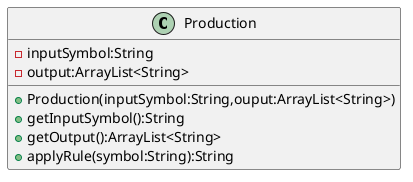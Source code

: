 @startuml Production class

    class Production{
        
        -inputSymbol:String 
        -output:ArrayList<String> 

        +Production(inputSymbol:String,ouput:ArrayList<String>)
        +getInputSymbol():String
        +getOutput():ArrayList<String>
        +applyRule(symbol:String):String

    }
@enduml